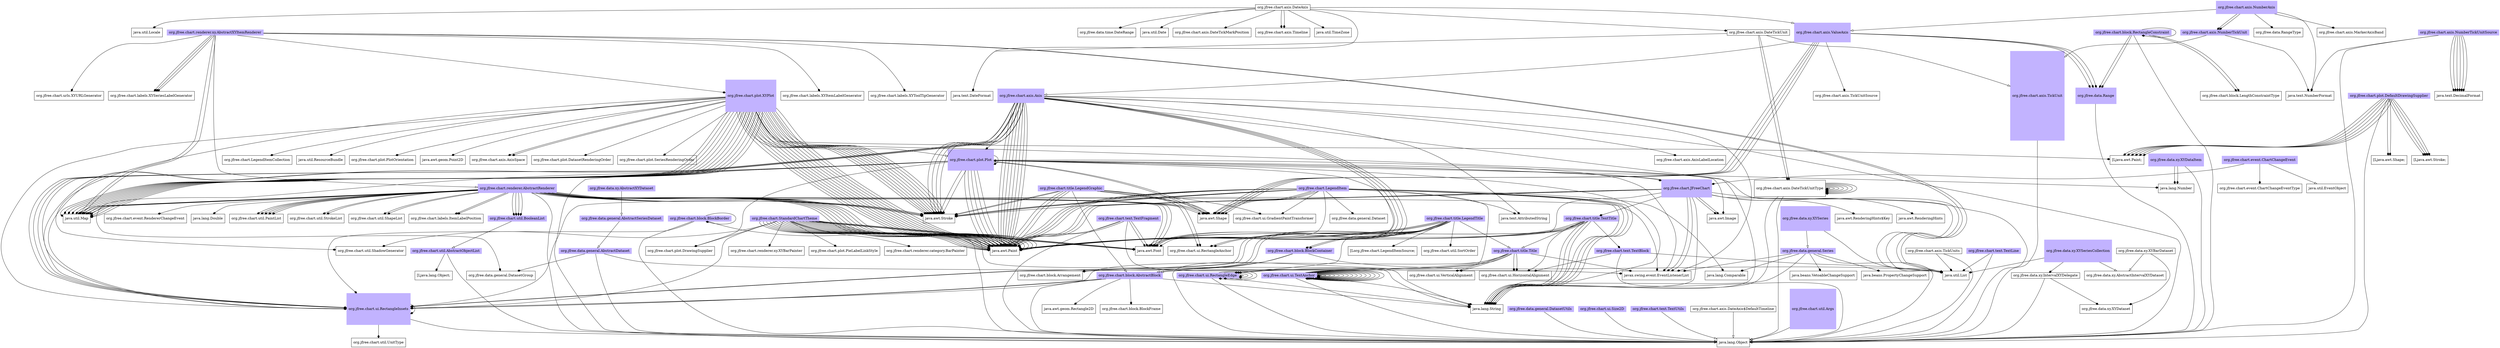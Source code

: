digraph ClassDiagram{
"org.jfree.chart.axis.TickUnit"[shape=box,style=filled,color=".7 .3 1.0",height=5.0]
"org.jfree.chart.util.Args"[shape=box,style=filled,color=".7 .3 1.0",height=2.2552301255230125]
"org.jfree.chart.plot.XYPlot"[shape=box,style=filled,color=".7 .3 1.0",height=1.790794979079498]
"org.jfree.chart.ui.RectangleInsets"[shape=box,style=filled,color=".7 .3 1.0",height=1.7677824267782427]
"org.jfree.data.xy.XYSeries"[shape=box,style=filled,color=".7 .3 1.0",height=1.3723849372384938]
"org.jfree.data.xy.XYSeriesCollection"[shape=box,style=filled,color=".7 .3 1.0",height=1.2531380753138075]
"org.jfree.chart.plot.Plot"[shape=box,style=filled,color=".7 .3 1.0",height=1.1851464435146444]
"org.jfree.chart.axis.ValueAxis"[shape=box,style=filled,color=".7 .3 1.0",height=1.0857740585774058]
"org.jfree.chart.JFreeChart"[shape=box,style=filled,color=".7 .3 1.0",height=1.0010460251046025]
"org.jfree.chart.axis.DateTickUnitType"[shape=box,height=0.9225941422594143]
"org.jfree.data.Range"[shape=box,style=filled,color=".7 .3 1.0",height=0.9037656903765691]
"org.jfree.chart.axis.Axis"[shape=box,style=filled,color=".7 .3 1.0",height=0.7866108786610879]
"org.jfree.chart.axis.NumberAxis"[shape=box,style=filled,color=".7 .3 1.0",height=0.7165271966527197]
"org.jfree.data.xy.XYDataItem"[shape=box,style=filled,color=".7 .3 1.0",height=0.702928870292887]
"org.jfree.chart.renderer.AbstractRenderer"[shape=box,style=filled,color=".7 .3 1.0",height=0.5]
"org.jfree.chart.event.ChartChangeEvent"[shape=box,style=filled,color=".7 .3 1.0",height=0.4456066945606695]
"org.jfree.chart.block.AbstractBlock"[shape=box,style=filled,color=".7 .3 1.0",height=0.38702928870292885]
"org.jfree.data.xy.AbstractXYDataset"[shape=box,style=filled,color=".7 .3 1.0",height=0.3200836820083682]
"org.jfree.data.general.Series"[shape=box,style=filled,color=".7 .3 1.0",height=0.29916317991631797]
"org.jfree.chart.renderer.xy.AbstractXYItemRenderer"[shape=box,style=filled,color=".7 .3 1.0",height=0.28451882845188287]
"org.jfree.data.xy.XYBarDataset"[shape=box,height=0.2604602510460251]
"org.jfree.data.general.DatasetUtils"[shape=box,style=filled,color=".7 .3 1.0",height=0.24372384937238495]
"org.jfree.chart.ui.Size2D"[shape=box,style=filled,color=".7 .3 1.0",height=0.23535564853556484]
"org.jfree.chart.title.Title"[shape=box,style=filled,color=".7 .3 1.0",height=0.19874476987447698]
"org.jfree.data.xy.IntervalXYDelegate"[shape=box,height=0.19456066945606695]
"org.jfree.chart.axis.NumberTickUnitSource"[shape=box,style=filled,color=".7 .3 1.0",height=0.18514644351464435]
"org.jfree.chart.block.BlockBorder"[shape=box,style=filled,color=".7 .3 1.0",height=0.16736401673640167]
"org.jfree.chart.util.AbstractObjectList"[shape=box,style=filled,color=".7 .3 1.0",height=0.1506276150627615]
"org.jfree.chart.text.TextUtils"[shape=box,style=filled,color=".7 .3 1.0",height=0.14330543933054393]
"org.jfree.chart.StandardChartTheme"[shape=box,style=filled,color=".7 .3 1.0",height=0.1412133891213389]
"org.jfree.chart.axis.DateTickUnit"[shape=box,height=0.13807531380753138]
"org.jfree.chart.block.RectangleConstraint"[shape=box,style=filled,color=".7 .3 1.0",height=0.1307531380753138]
"org.jfree.chart.LegendItem"[shape=box,style=filled,color=".7 .3 1.0",height=0.1307531380753138]
"org.jfree.chart.title.LegendTitle"[shape=box,style=filled,color=".7 .3 1.0",height=0.1307531380753138]
"org.jfree.chart.ui.RectangleEdge"[shape=box,style=filled,color=".7 .3 1.0",height=0.1297071129707113]
"org.jfree.chart.axis.TickUnits"[shape=box,height=0.12866108786610878]
"org.jfree.chart.ui.TextAnchor"[shape=box,style=filled,color=".7 .3 1.0",height=0.09414225941422594]
"org.jfree.chart.block.BlockContainer"[shape=box,style=filled,color=".7 .3 1.0",height=0.09414225941422594]
"org.jfree.chart.title.LegendGraphic"[shape=box,style=filled,color=".7 .3 1.0",height=0.08577405857740586]
"org.jfree.chart.plot.DefaultDrawingSupplier"[shape=box,style=filled,color=".7 .3 1.0",height=0.08368200836820083]
"org.jfree.chart.util.BooleanList"[shape=box,style=filled,color=".7 .3 1.0",height=0.0794979079497908]
"org.jfree.chart.text.TextBlock"[shape=box,style=filled,color=".7 .3 1.0",height=0.07845188284518828]
"org.jfree.chart.axis.DateAxis"[shape=box,height=0.07740585774058577]
"org.jfree.chart.text.TextFragment"[shape=box,style=filled,color=".7 .3 1.0",height=0.07322175732217573]
"org.jfree.chart.axis.DateAxis$DefaultTimeline"[shape=box,height=0.06380753138075314]
"org.jfree.chart.text.TextLine"[shape=box,style=filled,color=".7 .3 1.0",height=0.06276150627615062]
"org.jfree.data.general.AbstractSeriesDataset"[shape=box,style=filled,color=".7 .3 1.0",height=0.060669456066945605]
"org.jfree.chart.title.TextTitle"[shape=box,style=filled,color=".7 .3 1.0",height=0.05230125523012552]
"org.jfree.data.general.AbstractDataset"[shape=box,style=filled,color=".7 .3 1.0",height=0.0502092050209205]
"org.jfree.chart.axis.NumberTickUnit"[shape=box,style=filled,color=".7 .3 1.0",height=0.04707112970711297]
"org.jfree.chart.renderer.xy.AbstractXYItemRenderer"[shape=box]
"org.jfree.chart.renderer.AbstractRenderer"[shape=box]
"org.jfree.chart.renderer.xy.AbstractXYItemRenderer"->"org.jfree.chart.renderer.AbstractRenderer"[arrowhead="onormal"]
"org.jfree.chart.axis.TickUnit"[shape=box]
"java.lang.Object"[shape=box]
"org.jfree.chart.axis.TickUnit"->"java.lang.Object"[arrowhead="onormal"]
"org.jfree.chart.renderer.AbstractRenderer"[shape=box]
"java.lang.Object"[shape=box]
"org.jfree.chart.renderer.AbstractRenderer"->"java.lang.Object"[arrowhead="onormal"]
"org.jfree.chart.axis.NumberTickUnitSource"[shape=box]
"java.lang.Object"[shape=box]
"org.jfree.chart.axis.NumberTickUnitSource"->"java.lang.Object"[arrowhead="onormal"]
"org.jfree.chart.block.RectangleConstraint"[shape=box]
"java.lang.Object"[shape=box]
"org.jfree.chart.block.RectangleConstraint"->"java.lang.Object"[arrowhead="onormal"]
"org.jfree.data.general.AbstractDataset"[shape=box]
"java.lang.Object"[shape=box]
"org.jfree.data.general.AbstractDataset"->"java.lang.Object"[arrowhead="onormal"]
"org.jfree.chart.title.LegendGraphic"[shape=box]
"org.jfree.chart.block.AbstractBlock"[shape=box]
"org.jfree.chart.title.LegendGraphic"->"org.jfree.chart.block.AbstractBlock"[arrowhead="onormal"]
"org.jfree.chart.title.Title"[shape=box]
"org.jfree.chart.block.AbstractBlock"[shape=box]
"org.jfree.chart.title.Title"->"org.jfree.chart.block.AbstractBlock"[arrowhead="onormal"]
"org.jfree.chart.text.TextLine"[shape=box]
"java.lang.Object"[shape=box]
"org.jfree.chart.text.TextLine"->"java.lang.Object"[arrowhead="onormal"]
"org.jfree.data.general.AbstractSeriesDataset"[shape=box]
"org.jfree.data.general.AbstractDataset"[shape=box]
"org.jfree.data.general.AbstractSeriesDataset"->"org.jfree.data.general.AbstractDataset"[arrowhead="onormal"]
"org.jfree.chart.axis.DateTickUnit"[shape=box]
"org.jfree.chart.axis.TickUnit"[shape=box]
"org.jfree.chart.axis.DateTickUnit"->"org.jfree.chart.axis.TickUnit"[arrowhead="onormal"]
"org.jfree.chart.text.TextFragment"[shape=box]
"java.lang.Object"[shape=box]
"org.jfree.chart.text.TextFragment"->"java.lang.Object"[arrowhead="onormal"]
"org.jfree.data.xy.XYDataItem"[shape=box]
"java.lang.Object"[shape=box]
"org.jfree.data.xy.XYDataItem"->"java.lang.Object"[arrowhead="onormal"]
"org.jfree.chart.ui.RectangleEdge"[shape=box]
"java.lang.Object"[shape=box]
"org.jfree.chart.ui.RectangleEdge"->"java.lang.Object"[arrowhead="onormal"]
"org.jfree.chart.block.AbstractBlock"[shape=box]
"java.lang.Object"[shape=box]
"org.jfree.chart.block.AbstractBlock"->"java.lang.Object"[arrowhead="onormal"]
"org.jfree.chart.plot.XYPlot"[shape=box]
"org.jfree.chart.plot.Plot"[shape=box]
"org.jfree.chart.plot.XYPlot"->"org.jfree.chart.plot.Plot"[arrowhead="onormal"]
"org.jfree.chart.axis.DateAxis$DefaultTimeline"[shape=box]
"java.lang.Object"[shape=box]
"org.jfree.chart.axis.DateAxis$DefaultTimeline"->"java.lang.Object"[arrowhead="onormal"]
"org.jfree.data.xy.AbstractXYDataset"[shape=box]
"org.jfree.data.general.AbstractSeriesDataset"[shape=box]
"org.jfree.data.xy.AbstractXYDataset"->"org.jfree.data.general.AbstractSeriesDataset"[arrowhead="onormal"]
"org.jfree.data.general.DatasetUtils"[shape=box]
"java.lang.Object"[shape=box]
"org.jfree.data.general.DatasetUtils"->"java.lang.Object"[arrowhead="onormal"]
"org.jfree.chart.axis.DateAxis"[shape=box]
"org.jfree.chart.axis.ValueAxis"[shape=box]
"org.jfree.chart.axis.DateAxis"->"org.jfree.chart.axis.ValueAxis"[arrowhead="onormal"]
"org.jfree.chart.StandardChartTheme"[shape=box]
"java.lang.Object"[shape=box]
"org.jfree.chart.StandardChartTheme"->"java.lang.Object"[arrowhead="onormal"]
"org.jfree.chart.plot.Plot"[shape=box]
"java.lang.Object"[shape=box]
"org.jfree.chart.plot.Plot"->"java.lang.Object"[arrowhead="onormal"]
"org.jfree.chart.text.TextUtils"[shape=box]
"java.lang.Object"[shape=box]
"org.jfree.chart.text.TextUtils"->"java.lang.Object"[arrowhead="onormal"]
"org.jfree.chart.axis.DateTickUnitType"[shape=box]
"java.lang.Object"[shape=box]
"org.jfree.chart.axis.DateTickUnitType"->"java.lang.Object"[arrowhead="onormal"]
"org.jfree.chart.axis.TickUnits"[shape=box]
"java.lang.Object"[shape=box]
"org.jfree.chart.axis.TickUnits"->"java.lang.Object"[arrowhead="onormal"]
"org.jfree.chart.LegendItem"[shape=box]
"java.lang.Object"[shape=box]
"org.jfree.chart.LegendItem"->"java.lang.Object"[arrowhead="onormal"]
"org.jfree.chart.ui.TextAnchor"[shape=box]
"java.lang.Object"[shape=box]
"org.jfree.chart.ui.TextAnchor"->"java.lang.Object"[arrowhead="onormal"]
"org.jfree.chart.axis.NumberAxis"[shape=box]
"org.jfree.chart.axis.ValueAxis"[shape=box]
"org.jfree.chart.axis.NumberAxis"->"org.jfree.chart.axis.ValueAxis"[arrowhead="onormal"]
"org.jfree.data.xy.XYBarDataset"[shape=box]
"org.jfree.data.xy.AbstractIntervalXYDataset"[shape=box]
"org.jfree.data.xy.XYBarDataset"->"org.jfree.data.xy.AbstractIntervalXYDataset"[arrowhead="onormal"]
"org.jfree.chart.text.TextBlock"[shape=box]
"java.lang.Object"[shape=box]
"org.jfree.chart.text.TextBlock"->"java.lang.Object"[arrowhead="onormal"]
"org.jfree.chart.axis.Axis"[shape=box]
"java.lang.Object"[shape=box]
"org.jfree.chart.axis.Axis"->"java.lang.Object"[arrowhead="onormal"]
"org.jfree.data.general.Series"[shape=box]
"java.lang.Object"[shape=box]
"org.jfree.data.general.Series"->"java.lang.Object"[arrowhead="onormal"]
"org.jfree.chart.block.BlockContainer"[shape=box]
"org.jfree.chart.block.AbstractBlock"[shape=box]
"org.jfree.chart.block.BlockContainer"->"org.jfree.chart.block.AbstractBlock"[arrowhead="onormal"]
"org.jfree.chart.axis.NumberTickUnit"[shape=box]
"org.jfree.chart.axis.TickUnit"[shape=box]
"org.jfree.chart.axis.NumberTickUnit"->"org.jfree.chart.axis.TickUnit"[arrowhead="onormal"]
"org.jfree.chart.JFreeChart"[shape=box]
"java.lang.Object"[shape=box]
"org.jfree.chart.JFreeChart"->"java.lang.Object"[arrowhead="onormal"]
"org.jfree.data.xy.XYSeriesCollection"[shape=box]
"org.jfree.data.xy.AbstractIntervalXYDataset"[shape=box]
"org.jfree.data.xy.XYSeriesCollection"->"org.jfree.data.xy.AbstractIntervalXYDataset"[arrowhead="onormal"]
"org.jfree.chart.block.BlockBorder"[shape=box]
"java.lang.Object"[shape=box]
"org.jfree.chart.block.BlockBorder"->"java.lang.Object"[arrowhead="onormal"]
"org.jfree.chart.title.TextTitle"[shape=box]
"org.jfree.chart.title.Title"[shape=box]
"org.jfree.chart.title.TextTitle"->"org.jfree.chart.title.Title"[arrowhead="onormal"]
"org.jfree.chart.title.LegendTitle"[shape=box]
"org.jfree.chart.title.Title"[shape=box]
"org.jfree.chart.title.LegendTitle"->"org.jfree.chart.title.Title"[arrowhead="onormal"]
"org.jfree.chart.ui.Size2D"[shape=box]
"java.lang.Object"[shape=box]
"org.jfree.chart.ui.Size2D"->"java.lang.Object"[arrowhead="onormal"]
"org.jfree.chart.util.BooleanList"[shape=box]
"org.jfree.chart.util.AbstractObjectList"[shape=box]
"org.jfree.chart.util.BooleanList"->"org.jfree.chart.util.AbstractObjectList"[arrowhead="onormal"]
"org.jfree.chart.util.AbstractObjectList"[shape=box]
"java.lang.Object"[shape=box]
"org.jfree.chart.util.AbstractObjectList"->"java.lang.Object"[arrowhead="onormal"]
"org.jfree.chart.util.Args"[shape=box]
"java.lang.Object"[shape=box]
"org.jfree.chart.util.Args"->"java.lang.Object"[arrowhead="onormal"]
"org.jfree.chart.axis.ValueAxis"[shape=box]
"org.jfree.chart.axis.Axis"[shape=box]
"org.jfree.chart.axis.ValueAxis"->"org.jfree.chart.axis.Axis"[arrowhead="onormal"]
"org.jfree.data.xy.IntervalXYDelegate"[shape=box]
"java.lang.Object"[shape=box]
"org.jfree.data.xy.IntervalXYDelegate"->"java.lang.Object"[arrowhead="onormal"]
"org.jfree.chart.event.ChartChangeEvent"[shape=box]
"java.util.EventObject"[shape=box]
"org.jfree.chart.event.ChartChangeEvent"->"java.util.EventObject"[arrowhead="onormal"]
"org.jfree.chart.plot.DefaultDrawingSupplier"[shape=box]
"java.lang.Object"[shape=box]
"org.jfree.chart.plot.DefaultDrawingSupplier"->"java.lang.Object"[arrowhead="onormal"]
"org.jfree.chart.ui.RectangleInsets"[shape=box]
"java.lang.Object"[shape=box]
"org.jfree.chart.ui.RectangleInsets"->"java.lang.Object"[arrowhead="onormal"]
"org.jfree.data.Range"[shape=box]
"java.lang.Object"[shape=box]
"org.jfree.data.Range"->"java.lang.Object"[arrowhead="onormal"]
"org.jfree.data.xy.XYSeries"[shape=box]
"org.jfree.data.general.Series"[shape=box]
"org.jfree.data.xy.XYSeries"->"org.jfree.data.general.Series"[arrowhead="onormal"]
"java.awt.Font"[shape=box]"java.awt.Paint"[shape=box]"org.jfree.chart.ui.RectangleInsets"[shape=box]"java.awt.Paint"[shape=box]"java.awt.Stroke"[shape=box]"java.awt.Font"[shape=box]"java.awt.Paint"[shape=box]"org.jfree.chart.ui.RectangleInsets"[shape=box]"java.awt.Stroke"[shape=box]"java.awt.Paint"[shape=box]"java.lang.String"[shape=box]"java.text.AttributedString"[shape=box]"java.awt.Font"[shape=box]"java.awt.Paint"[shape=box]"org.jfree.chart.ui.RectangleInsets"[shape=box]"org.jfree.chart.axis.AxisLabelLocation"[shape=box]"java.awt.Stroke"[shape=box]"java.awt.Paint"[shape=box]"java.awt.Font"[shape=box]"java.awt.Paint"[shape=box]"org.jfree.chart.ui.RectangleInsets"[shape=box]"java.awt.Stroke"[shape=box]"java.awt.Paint"[shape=box]"org.jfree.chart.plot.Plot"[shape=box]"javax.swing.event.EventListenerList"[shape=box]"org.jfree.data.time.DateRange"[shape=box]"java.util.Date"[shape=box]"org.jfree.chart.axis.DateTickUnit"[shape=box]"java.text.DateFormat"[shape=box]"org.jfree.chart.axis.DateTickMarkPosition"[shape=box]"org.jfree.chart.axis.Timeline"[shape=box]"java.util.TimeZone"[shape=box]"java.util.Locale"[shape=box]"org.jfree.chart.axis.Timeline"[shape=box]"org.jfree.chart.axis.DateTickUnitType"[shape=box]"org.jfree.chart.axis.DateTickUnitType"[shape=box]"java.text.DateFormat"[shape=box]"org.jfree.chart.axis.DateTickUnitType"[shape=box]"org.jfree.chart.axis.DateTickUnitType"[shape=box]"org.jfree.chart.axis.DateTickUnitType"[shape=box]"org.jfree.chart.axis.DateTickUnitType"[shape=box]"org.jfree.chart.axis.DateTickUnitType"[shape=box]"org.jfree.chart.axis.DateTickUnitType"[shape=box]"org.jfree.chart.axis.DateTickUnitType"[shape=box]"java.lang.String"[shape=box]"org.jfree.chart.axis.NumberTickUnit"[shape=box]"org.jfree.data.RangeType"[shape=box]"org.jfree.chart.axis.NumberTickUnit"[shape=box]"java.text.NumberFormat"[shape=box]"org.jfree.chart.axis.MarkerAxisBand"[shape=box]"java.text.NumberFormat"[shape=box]"java.text.NumberFormat"[shape=box]"java.text.DecimalFormat"[shape=box]"java.text.DecimalFormat"[shape=box]"java.text.DecimalFormat"[shape=box]"java.text.DecimalFormat"[shape=box]"java.text.DecimalFormat"[shape=box]"java.text.DecimalFormat"[shape=box]"java.util.List"[shape=box]"org.jfree.data.Range"[shape=box]"java.awt.Shape"[shape=box]"java.awt.Shape"[shape=box]"java.awt.Shape"[shape=box]"java.awt.Shape"[shape=box]"org.jfree.data.Range"[shape=box]"org.jfree.data.Range"[shape=box]"org.jfree.chart.axis.TickUnitSource"[shape=box]"java.lang.String"[shape=box]"org.jfree.chart.ui.RectangleInsets"[shape=box]"org.jfree.chart.block.BlockFrame"[shape=box]"org.jfree.chart.ui.RectangleInsets"[shape=box]"java.awt.geom.Rectangle2D"[shape=box]"org.jfree.chart.block.BlockBorder"[shape=box]"org.jfree.chart.ui.RectangleInsets"[shape=box]"java.awt.Paint"[shape=box]"java.util.List"[shape=box]"org.jfree.chart.block.Arrangement"[shape=box]"org.jfree.chart.block.RectangleConstraint"[shape=box]"org.jfree.data.Range"[shape=box]"org.jfree.chart.block.LengthConstraintType"[shape=box]"org.jfree.data.Range"[shape=box]"org.jfree.chart.block.LengthConstraintType"[shape=box]"org.jfree.chart.event.ChartChangeEventType"[shape=box]"org.jfree.chart.JFreeChart"[shape=box]"java.awt.Font"[shape=box]"java.awt.Paint"[shape=box]"java.awt.Image"[shape=box]"java.awt.RenderingHints$Key"[shape=box]"java.awt.RenderingHints"[shape=box]"java.lang.String"[shape=box]"java.awt.Stroke"[shape=box]"java.awt.Paint"[shape=box]"org.jfree.chart.ui.RectangleInsets"[shape=box]"org.jfree.chart.title.TextTitle"[shape=box]"java.util.List"[shape=box]"org.jfree.chart.plot.Plot"[shape=box]"java.awt.Paint"[shape=box]"java.awt.Image"[shape=box]"javax.swing.event.EventListenerList"[shape=box]"javax.swing.event.EventListenerList"[shape=box]"org.jfree.data.general.Dataset"[shape=box]"java.lang.Comparable"[shape=box]"java.lang.String"[shape=box]"java.awt.Font"[shape=box]"java.awt.Paint"[shape=box]"java.text.AttributedString"[shape=box]"java.lang.String"[shape=box]"java.lang.String"[shape=box]"java.lang.String"[shape=box]"java.awt.Shape"[shape=box]"java.awt.Paint"[shape=box]"org.jfree.chart.ui.GradientPaintTransformer"[shape=box]"java.awt.Paint"[shape=box]"java.awt.Stroke"[shape=box]"java.awt.Shape"[shape=box]"java.awt.Stroke"[shape=box]"java.awt.Paint"[shape=box]"java.awt.Shape"[shape=box]"java.awt.Stroke"[shape=box]"[Ljava.awt.Paint;"[shape=box]"[Ljava.awt.Paint;"[shape=box]"[Ljava.awt.Paint;"[shape=box]"[Ljava.awt.Stroke;"[shape=box]"[Ljava.awt.Stroke;"[shape=box]"[Ljava.awt.Shape;"[shape=box]"[Ljava.awt.Paint;"[shape=box]"[Ljava.awt.Paint;"[shape=box]"[Ljava.awt.Paint;"[shape=box]"[Ljava.awt.Stroke;"[shape=box]"[Ljava.awt.Stroke;"[shape=box]"[Ljava.awt.Shape;"[shape=box]"java.lang.Number"[shape=box]"org.jfree.chart.ui.RectangleInsets"[shape=box]"java.awt.Stroke"[shape=box]"java.awt.Paint"[shape=box]"java.awt.Paint"[shape=box]"java.awt.Shape"[shape=box]"java.awt.Shape"[shape=box]"org.jfree.chart.JFreeChart"[shape=box]"org.jfree.chart.plot.Plot"[shape=box]"org.jfree.data.general.DatasetGroup"[shape=box]"java.lang.String"[shape=box]"java.awt.Font"[shape=box]"java.awt.Paint"[shape=box]"org.jfree.chart.ui.RectangleInsets"[shape=box]"java.awt.Stroke"[shape=box]"java.awt.Paint"[shape=box]"java.awt.Paint"[shape=box]"java.awt.Image"[shape=box]"org.jfree.chart.plot.DrawingSupplier"[shape=box]"javax.swing.event.EventListenerList"[shape=box]"java.awt.Stroke"[shape=box]"java.awt.Paint"[shape=box]"java.awt.Stroke"[shape=box]"java.awt.Paint"[shape=box]"java.util.ResourceBundle"[shape=box]"org.jfree.chart.plot.PlotOrientation"[shape=box]"org.jfree.chart.ui.RectangleInsets"[shape=box]"java.util.Map"[shape=box]"java.util.Map"[shape=box]"java.util.Map"[shape=box]"java.util.Map"[shape=box]"java.util.Map"[shape=box]"java.util.Map"[shape=box]"java.util.Map"[shape=box]"java.util.Map"[shape=box]"java.awt.geom.Point2D"[shape=box]"[Ljava.awt.Paint;"[shape=box]"java.awt.Stroke"[shape=box]"java.awt.Paint"[shape=box]"java.awt.Stroke"[shape=box]"java.awt.Paint"[shape=box]"java.awt.Stroke"[shape=box]"java.awt.Paint"[shape=box]"java.awt.Stroke"[shape=box]"java.awt.Paint"[shape=box]"java.awt.Stroke"[shape=box]"java.awt.Paint"[shape=box]"java.awt.Stroke"[shape=box]"java.awt.Paint"[shape=box]"java.awt.Stroke"[shape=box]"java.awt.Paint"[shape=box]"java.awt.Stroke"[shape=box]"java.awt.Paint"[shape=box]"java.util.Map"[shape=box]"java.util.Map"[shape=box]"java.util.Map"[shape=box]"java.util.Map"[shape=box]"java.util.List"[shape=box]"java.awt.Paint"[shape=box]"java.awt.Paint"[shape=box]"org.jfree.chart.axis.AxisSpace"[shape=box]"org.jfree.chart.axis.AxisSpace"[shape=box]"org.jfree.chart.plot.DatasetRenderingOrder"[shape=box]"org.jfree.chart.plot.SeriesRenderingOrder"[shape=box]"org.jfree.chart.LegendItemCollection"[shape=box]"org.jfree.chart.util.ShadowGenerator"[shape=box]"java.lang.Double"[shape=box]"java.awt.Paint"[shape=box]"java.awt.Paint"[shape=box]"java.awt.Stroke"[shape=box]"java.awt.Stroke"[shape=box]"java.awt.Shape"[shape=box]"java.awt.Font"[shape=box]"java.awt.Paint"[shape=box]"org.jfree.chart.util.BooleanList"[shape=box]"org.jfree.chart.util.BooleanList"[shape=box]"org.jfree.chart.util.PaintList"[shape=box]"java.awt.Paint"[shape=box]"org.jfree.chart.util.PaintList"[shape=box]"java.awt.Paint"[shape=box]"org.jfree.chart.util.PaintList"[shape=box]"java.awt.Paint"[shape=box]"org.jfree.chart.util.StrokeList"[shape=box]"java.awt.Stroke"[shape=box]"org.jfree.chart.util.StrokeList"[shape=box]"java.awt.Stroke"[shape=box]"org.jfree.chart.util.ShapeList"[shape=box]"java.awt.Shape"[shape=box]"org.jfree.chart.util.BooleanList"[shape=box]"java.util.Map"[shape=box]"java.awt.Font"[shape=box]"org.jfree.chart.util.PaintList"[shape=box]"java.awt.Paint"[shape=box]"java.util.Map"[shape=box]"org.jfree.chart.labels.ItemLabelPosition"[shape=box]"java.util.Map"[shape=box]"org.jfree.chart.labels.ItemLabelPosition"[shape=box]"org.jfree.chart.util.BooleanList"[shape=box]"org.jfree.chart.util.ShapeList"[shape=box]"java.awt.Shape"[shape=box]"java.util.Map"[shape=box]"java.awt.Font"[shape=box]"org.jfree.chart.util.PaintList"[shape=box]"java.awt.Paint"[shape=box]"javax.swing.event.EventListenerList"[shape=box]"org.jfree.chart.event.RendererChangeEvent"[shape=box]"org.jfree.chart.plot.XYPlot"[shape=box]"java.util.Map"[shape=box]"org.jfree.chart.labels.XYItemLabelGenerator"[shape=box]"java.util.Map"[shape=box]"org.jfree.chart.labels.XYToolTipGenerator"[shape=box]"org.jfree.chart.urls.XYURLGenerator"[shape=box]"java.util.List"[shape=box]"java.util.List"[shape=box]"org.jfree.chart.labels.XYSeriesLabelGenerator"[shape=box]"org.jfree.chart.labels.XYSeriesLabelGenerator"[shape=box]"org.jfree.chart.labels.XYSeriesLabelGenerator"[shape=box]"java.lang.String"[shape=box]"java.awt.Font"[shape=box]"java.awt.Font"[shape=box]"java.awt.Font"[shape=box]"java.awt.Font"[shape=box]"java.awt.Paint"[shape=box]"java.awt.Paint"[shape=box]"java.awt.Paint"[shape=box]"java.awt.Paint"[shape=box]"java.awt.Paint"[shape=box]"org.jfree.chart.plot.DrawingSupplier"[shape=box]"java.awt.Paint"[shape=box]"java.awt.Paint"[shape=box]"org.jfree.chart.plot.PieLabelLinkStyle"[shape=box]"java.awt.Paint"[shape=box]"java.awt.Paint"[shape=box]"java.awt.Paint"[shape=box]"java.awt.Paint"[shape=box]"java.awt.Paint"[shape=box]"org.jfree.chart.ui.RectangleInsets"[shape=box]"java.awt.Paint"[shape=box]"java.awt.Paint"[shape=box]"java.awt.Paint"[shape=box]"java.awt.Paint"[shape=box]"org.jfree.chart.renderer.category.BarPainter"[shape=box]"org.jfree.chart.renderer.xy.XYBarPainter"[shape=box]"java.awt.Paint"[shape=box]"java.awt.Paint"[shape=box]"java.awt.Paint"[shape=box]"java.awt.Paint"[shape=box]"org.jfree.chart.util.ShadowGenerator"[shape=box]"java.util.List"[shape=box]"org.jfree.chart.ui.HorizontalAlignment"[shape=box]"java.awt.Font"[shape=box]"java.awt.Paint"[shape=box]"java.lang.String"[shape=box]"java.awt.Font"[shape=box]"java.awt.Paint"[shape=box]"java.util.List"[shape=box]"java.awt.Shape"[shape=box]"org.jfree.chart.ui.RectangleAnchor"[shape=box]"org.jfree.chart.ui.RectangleAnchor"[shape=box]"java.awt.Paint"[shape=box]"org.jfree.chart.ui.GradientPaintTransformer"[shape=box]"java.awt.Paint"[shape=box]"java.awt.Stroke"[shape=box]"java.awt.Shape"[shape=box]"java.awt.Stroke"[shape=box]"java.awt.Paint"[shape=box]"java.awt.Font"[shape=box]"java.awt.Paint"[shape=box]"[Lorg.jfree.chart.LegendItemSource;"[shape=box]"java.awt.Paint"[shape=box]"org.jfree.chart.ui.RectangleEdge"[shape=box]"org.jfree.chart.ui.RectangleAnchor"[shape=box]"org.jfree.chart.ui.RectangleAnchor"[shape=box]"org.jfree.chart.ui.RectangleInsets"[shape=box]"java.awt.Font"[shape=box]"java.awt.Paint"[shape=box]"org.jfree.chart.ui.RectangleInsets"[shape=box]"org.jfree.chart.block.BlockContainer"[shape=box]"org.jfree.chart.block.Arrangement"[shape=box]"org.jfree.chart.block.Arrangement"[shape=box]"org.jfree.chart.block.BlockContainer"[shape=box]"org.jfree.chart.util.SortOrder"[shape=box]"java.awt.Font"[shape=box]"java.awt.Paint"[shape=box]"java.lang.String"[shape=box]"java.awt.Font"[shape=box]"org.jfree.chart.ui.HorizontalAlignment"[shape=box]"java.awt.Paint"[shape=box]"java.awt.Paint"[shape=box]"java.lang.String"[shape=box]"java.lang.String"[shape=box]"org.jfree.chart.text.TextBlock"[shape=box]"org.jfree.chart.ui.RectangleEdge"[shape=box]"org.jfree.chart.ui.HorizontalAlignment"[shape=box]"org.jfree.chart.ui.VerticalAlignment"[shape=box]"org.jfree.chart.ui.RectangleInsets"[shape=box]"org.jfree.chart.ui.RectangleEdge"[shape=box]"org.jfree.chart.ui.HorizontalAlignment"[shape=box]"org.jfree.chart.ui.VerticalAlignment"[shape=box]"javax.swing.event.EventListenerList"[shape=box]"org.jfree.chart.ui.RectangleEdge"[shape=box]"org.jfree.chart.ui.RectangleEdge"[shape=box]"org.jfree.chart.ui.RectangleEdge"[shape=box]"org.jfree.chart.ui.RectangleEdge"[shape=box]"java.lang.String"[shape=box]"org.jfree.chart.ui.RectangleInsets"[shape=box]"org.jfree.chart.util.UnitType"[shape=box]"org.jfree.chart.ui.TextAnchor"[shape=box]"org.jfree.chart.ui.TextAnchor"[shape=box]"org.jfree.chart.ui.TextAnchor"[shape=box]"org.jfree.chart.ui.TextAnchor"[shape=box]"org.jfree.chart.ui.TextAnchor"[shape=box]"org.jfree.chart.ui.TextAnchor"[shape=box]"org.jfree.chart.ui.TextAnchor"[shape=box]"org.jfree.chart.ui.TextAnchor"[shape=box]"org.jfree.chart.ui.TextAnchor"[shape=box]"org.jfree.chart.ui.TextAnchor"[shape=box]"org.jfree.chart.ui.TextAnchor"[shape=box]"org.jfree.chart.ui.TextAnchor"[shape=box]"org.jfree.chart.ui.TextAnchor"[shape=box]"org.jfree.chart.ui.TextAnchor"[shape=box]"org.jfree.chart.ui.TextAnchor"[shape=box]"java.lang.String"[shape=box]"[Ljava.lang.Object;"[shape=box]"org.jfree.data.general.DatasetGroup"[shape=box]"javax.swing.event.EventListenerList"[shape=box]"java.lang.Comparable"[shape=box]"java.lang.String"[shape=box]"javax.swing.event.EventListenerList"[shape=box]"java.beans.PropertyChangeSupport"[shape=box]"java.beans.VetoableChangeSupport"[shape=box]"org.jfree.data.xy.XYDataset"[shape=box]"org.jfree.data.xy.XYDataset"[shape=box]"java.lang.Number"[shape=box]"java.lang.Number"[shape=box]"java.util.List"[shape=box]"java.util.List"[shape=box]"org.jfree.data.xy.IntervalXYDelegate"[shape=box]"org.jfree.chart.axis.Axis"->"java.awt.Font"[arrowhead="diamond"]
"org.jfree.chart.axis.Axis"->"java.awt.Paint"[arrowhead="diamond"]
"org.jfree.chart.axis.Axis"->"org.jfree.chart.ui.RectangleInsets"[arrowhead="diamond"]
"org.jfree.chart.axis.Axis"->"java.awt.Paint"[arrowhead="diamond"]
"org.jfree.chart.axis.Axis"->"java.awt.Stroke"[arrowhead="diamond"]
"org.jfree.chart.axis.Axis"->"java.awt.Font"[arrowhead="diamond"]
"org.jfree.chart.axis.Axis"->"java.awt.Paint"[arrowhead="diamond"]
"org.jfree.chart.axis.Axis"->"org.jfree.chart.ui.RectangleInsets"[arrowhead="diamond"]
"org.jfree.chart.axis.Axis"->"java.awt.Stroke"[arrowhead="diamond"]
"org.jfree.chart.axis.Axis"->"java.awt.Paint"[arrowhead="diamond"]
"org.jfree.chart.axis.Axis"->"java.lang.String"[arrowhead="diamond"]
"org.jfree.chart.axis.Axis"->"java.text.AttributedString"[arrowhead="diamond"]
"org.jfree.chart.axis.Axis"->"java.awt.Font"[arrowhead="diamond"]
"org.jfree.chart.axis.Axis"->"java.awt.Paint"[arrowhead="diamond"]
"org.jfree.chart.axis.Axis"->"org.jfree.chart.ui.RectangleInsets"[arrowhead="diamond"]
"org.jfree.chart.axis.Axis"->"org.jfree.chart.axis.AxisLabelLocation"[arrowhead="diamond"]
"org.jfree.chart.axis.Axis"->"java.awt.Stroke"[arrowhead="diamond"]
"org.jfree.chart.axis.Axis"->"java.awt.Paint"[arrowhead="diamond"]
"org.jfree.chart.axis.Axis"->"java.awt.Font"[arrowhead="diamond"]
"org.jfree.chart.axis.Axis"->"java.awt.Paint"[arrowhead="diamond"]
"org.jfree.chart.axis.Axis"->"org.jfree.chart.ui.RectangleInsets"[arrowhead="diamond"]
"org.jfree.chart.axis.Axis"->"java.awt.Stroke"[arrowhead="diamond"]
"org.jfree.chart.axis.Axis"->"java.awt.Paint"[arrowhead="diamond"]
"org.jfree.chart.axis.Axis"->"org.jfree.chart.plot.Plot"[arrowhead="diamond"]
"org.jfree.chart.axis.Axis"->"javax.swing.event.EventListenerList"[arrowhead="diamond"]
"org.jfree.chart.axis.DateAxis"->"org.jfree.data.time.DateRange"[arrowhead="diamond"]
"org.jfree.chart.axis.DateAxis"->"java.util.Date"[arrowhead="diamond"]
"org.jfree.chart.axis.DateAxis"->"org.jfree.chart.axis.DateTickUnit"[arrowhead="diamond"]
"org.jfree.chart.axis.DateAxis"->"java.text.DateFormat"[arrowhead="diamond"]
"org.jfree.chart.axis.DateAxis"->"org.jfree.chart.axis.DateTickMarkPosition"[arrowhead="diamond"]
"org.jfree.chart.axis.DateAxis"->"org.jfree.chart.axis.Timeline"[arrowhead="diamond"]
"org.jfree.chart.axis.DateAxis"->"java.util.TimeZone"[arrowhead="diamond"]
"org.jfree.chart.axis.DateAxis"->"java.util.Locale"[arrowhead="diamond"]
"org.jfree.chart.axis.DateAxis"->"org.jfree.chart.axis.Timeline"[arrowhead="diamond"]
"org.jfree.chart.axis.DateTickUnit"->"org.jfree.chart.axis.DateTickUnitType"[arrowhead="diamond"]
"org.jfree.chart.axis.DateTickUnit"->"org.jfree.chart.axis.DateTickUnitType"[arrowhead="diamond"]
"org.jfree.chart.axis.DateTickUnit"->"java.text.DateFormat"[arrowhead="diamond"]
"org.jfree.chart.axis.DateTickUnitType"->"org.jfree.chart.axis.DateTickUnitType"[arrowhead="diamond"]
"org.jfree.chart.axis.DateTickUnitType"->"org.jfree.chart.axis.DateTickUnitType"[arrowhead="diamond"]
"org.jfree.chart.axis.DateTickUnitType"->"org.jfree.chart.axis.DateTickUnitType"[arrowhead="diamond"]
"org.jfree.chart.axis.DateTickUnitType"->"org.jfree.chart.axis.DateTickUnitType"[arrowhead="diamond"]
"org.jfree.chart.axis.DateTickUnitType"->"org.jfree.chart.axis.DateTickUnitType"[arrowhead="diamond"]
"org.jfree.chart.axis.DateTickUnitType"->"org.jfree.chart.axis.DateTickUnitType"[arrowhead="diamond"]
"org.jfree.chart.axis.DateTickUnitType"->"org.jfree.chart.axis.DateTickUnitType"[arrowhead="diamond"]
"org.jfree.chart.axis.DateTickUnitType"->"java.lang.String"[arrowhead="diamond"]
"org.jfree.chart.axis.NumberAxis"->"org.jfree.chart.axis.NumberTickUnit"[arrowhead="diamond"]
"org.jfree.chart.axis.NumberAxis"->"org.jfree.data.RangeType"[arrowhead="diamond"]
"org.jfree.chart.axis.NumberAxis"->"org.jfree.chart.axis.NumberTickUnit"[arrowhead="diamond"]
"org.jfree.chart.axis.NumberAxis"->"java.text.NumberFormat"[arrowhead="diamond"]
"org.jfree.chart.axis.NumberAxis"->"org.jfree.chart.axis.MarkerAxisBand"[arrowhead="diamond"]
"org.jfree.chart.axis.NumberTickUnit"->"java.text.NumberFormat"[arrowhead="diamond"]
"org.jfree.chart.axis.NumberTickUnitSource"->"java.text.NumberFormat"[arrowhead="diamond"]
"org.jfree.chart.axis.NumberTickUnitSource"->"java.text.DecimalFormat"[arrowhead="diamond"]
"org.jfree.chart.axis.NumberTickUnitSource"->"java.text.DecimalFormat"[arrowhead="diamond"]
"org.jfree.chart.axis.NumberTickUnitSource"->"java.text.DecimalFormat"[arrowhead="diamond"]
"org.jfree.chart.axis.NumberTickUnitSource"->"java.text.DecimalFormat"[arrowhead="diamond"]
"org.jfree.chart.axis.NumberTickUnitSource"->"java.text.DecimalFormat"[arrowhead="diamond"]
"org.jfree.chart.axis.NumberTickUnitSource"->"java.text.DecimalFormat"[arrowhead="diamond"]
"org.jfree.chart.axis.TickUnits"->"java.util.List"[arrowhead="diamond"]
"org.jfree.chart.axis.ValueAxis"->"org.jfree.data.Range"[arrowhead="diamond"]
"org.jfree.chart.axis.ValueAxis"->"java.awt.Shape"[arrowhead="diamond"]
"org.jfree.chart.axis.ValueAxis"->"java.awt.Shape"[arrowhead="diamond"]
"org.jfree.chart.axis.ValueAxis"->"java.awt.Shape"[arrowhead="diamond"]
"org.jfree.chart.axis.ValueAxis"->"java.awt.Shape"[arrowhead="diamond"]
"org.jfree.chart.axis.ValueAxis"->"org.jfree.data.Range"[arrowhead="diamond"]
"org.jfree.chart.axis.ValueAxis"->"org.jfree.data.Range"[arrowhead="diamond"]
"org.jfree.chart.axis.ValueAxis"->"org.jfree.chart.axis.TickUnitSource"[arrowhead="diamond"]
"org.jfree.chart.block.AbstractBlock"->"java.lang.String"[arrowhead="diamond"]
"org.jfree.chart.block.AbstractBlock"->"org.jfree.chart.ui.RectangleInsets"[arrowhead="diamond"]
"org.jfree.chart.block.AbstractBlock"->"org.jfree.chart.block.BlockFrame"[arrowhead="diamond"]
"org.jfree.chart.block.AbstractBlock"->"org.jfree.chart.ui.RectangleInsets"[arrowhead="diamond"]
"org.jfree.chart.block.AbstractBlock"->"java.awt.geom.Rectangle2D"[arrowhead="diamond"]
"org.jfree.chart.block.BlockBorder"->"org.jfree.chart.block.BlockBorder"[arrowhead="diamond"]
"org.jfree.chart.block.BlockBorder"->"org.jfree.chart.ui.RectangleInsets"[arrowhead="diamond"]
"org.jfree.chart.block.BlockBorder"->"java.awt.Paint"[arrowhead="diamond"]
"org.jfree.chart.block.BlockContainer"->"java.util.List"[arrowhead="diamond"]
"org.jfree.chart.block.BlockContainer"->"org.jfree.chart.block.Arrangement"[arrowhead="diamond"]
"org.jfree.chart.block.RectangleConstraint"->"org.jfree.chart.block.RectangleConstraint"[arrowhead="diamond"]
"org.jfree.chart.block.RectangleConstraint"->"org.jfree.data.Range"[arrowhead="diamond"]
"org.jfree.chart.block.RectangleConstraint"->"org.jfree.chart.block.LengthConstraintType"[arrowhead="diamond"]
"org.jfree.chart.block.RectangleConstraint"->"org.jfree.data.Range"[arrowhead="diamond"]
"org.jfree.chart.block.RectangleConstraint"->"org.jfree.chart.block.LengthConstraintType"[arrowhead="diamond"]
"org.jfree.chart.event.ChartChangeEvent"->"org.jfree.chart.event.ChartChangeEventType"[arrowhead="diamond"]
"org.jfree.chart.event.ChartChangeEvent"->"org.jfree.chart.JFreeChart"[arrowhead="diamond"]
"org.jfree.chart.JFreeChart"->"java.awt.Font"[arrowhead="diamond"]
"org.jfree.chart.JFreeChart"->"java.awt.Paint"[arrowhead="diamond"]
"org.jfree.chart.JFreeChart"->"java.awt.Image"[arrowhead="diamond"]
"org.jfree.chart.JFreeChart"->"java.awt.RenderingHints$Key"[arrowhead="diamond"]
"org.jfree.chart.JFreeChart"->"java.awt.RenderingHints"[arrowhead="diamond"]
"org.jfree.chart.JFreeChart"->"java.lang.String"[arrowhead="diamond"]
"org.jfree.chart.JFreeChart"->"java.awt.Stroke"[arrowhead="diamond"]
"org.jfree.chart.JFreeChart"->"java.awt.Paint"[arrowhead="diamond"]
"org.jfree.chart.JFreeChart"->"org.jfree.chart.ui.RectangleInsets"[arrowhead="diamond"]
"org.jfree.chart.JFreeChart"->"org.jfree.chart.title.TextTitle"[arrowhead="diamond"]
"org.jfree.chart.JFreeChart"->"java.util.List"[arrowhead="diamond"]
"org.jfree.chart.JFreeChart"->"org.jfree.chart.plot.Plot"[arrowhead="diamond"]
"org.jfree.chart.JFreeChart"->"java.awt.Paint"[arrowhead="diamond"]
"org.jfree.chart.JFreeChart"->"java.awt.Image"[arrowhead="diamond"]
"org.jfree.chart.JFreeChart"->"javax.swing.event.EventListenerList"[arrowhead="diamond"]
"org.jfree.chart.JFreeChart"->"javax.swing.event.EventListenerList"[arrowhead="diamond"]
"org.jfree.chart.LegendItem"->"org.jfree.data.general.Dataset"[arrowhead="diamond"]
"org.jfree.chart.LegendItem"->"java.lang.Comparable"[arrowhead="diamond"]
"org.jfree.chart.LegendItem"->"java.lang.String"[arrowhead="diamond"]
"org.jfree.chart.LegendItem"->"java.awt.Font"[arrowhead="diamond"]
"org.jfree.chart.LegendItem"->"java.awt.Paint"[arrowhead="diamond"]
"org.jfree.chart.LegendItem"->"java.text.AttributedString"[arrowhead="diamond"]
"org.jfree.chart.LegendItem"->"java.lang.String"[arrowhead="diamond"]
"org.jfree.chart.LegendItem"->"java.lang.String"[arrowhead="diamond"]
"org.jfree.chart.LegendItem"->"java.lang.String"[arrowhead="diamond"]
"org.jfree.chart.LegendItem"->"java.awt.Shape"[arrowhead="diamond"]
"org.jfree.chart.LegendItem"->"java.awt.Paint"[arrowhead="diamond"]
"org.jfree.chart.LegendItem"->"org.jfree.chart.ui.GradientPaintTransformer"[arrowhead="diamond"]
"org.jfree.chart.LegendItem"->"java.awt.Paint"[arrowhead="diamond"]
"org.jfree.chart.LegendItem"->"java.awt.Stroke"[arrowhead="diamond"]
"org.jfree.chart.LegendItem"->"java.awt.Shape"[arrowhead="diamond"]
"org.jfree.chart.LegendItem"->"java.awt.Stroke"[arrowhead="diamond"]
"org.jfree.chart.LegendItem"->"java.awt.Paint"[arrowhead="diamond"]
"org.jfree.chart.LegendItem"->"java.awt.Shape"[arrowhead="diamond"]
"org.jfree.chart.LegendItem"->"java.awt.Stroke"[arrowhead="diamond"]
"org.jfree.chart.plot.DefaultDrawingSupplier"->"[Ljava.awt.Paint;"[arrowhead="diamond"]
"org.jfree.chart.plot.DefaultDrawingSupplier"->"[Ljava.awt.Paint;"[arrowhead="diamond"]
"org.jfree.chart.plot.DefaultDrawingSupplier"->"[Ljava.awt.Paint;"[arrowhead="diamond"]
"org.jfree.chart.plot.DefaultDrawingSupplier"->"[Ljava.awt.Stroke;"[arrowhead="diamond"]
"org.jfree.chart.plot.DefaultDrawingSupplier"->"[Ljava.awt.Stroke;"[arrowhead="diamond"]
"org.jfree.chart.plot.DefaultDrawingSupplier"->"[Ljava.awt.Shape;"[arrowhead="diamond"]
"org.jfree.chart.plot.DefaultDrawingSupplier"->"[Ljava.awt.Paint;"[arrowhead="diamond"]
"org.jfree.chart.plot.DefaultDrawingSupplier"->"[Ljava.awt.Paint;"[arrowhead="diamond"]
"org.jfree.chart.plot.DefaultDrawingSupplier"->"[Ljava.awt.Paint;"[arrowhead="diamond"]
"org.jfree.chart.plot.DefaultDrawingSupplier"->"[Ljava.awt.Stroke;"[arrowhead="diamond"]
"org.jfree.chart.plot.DefaultDrawingSupplier"->"[Ljava.awt.Stroke;"[arrowhead="diamond"]
"org.jfree.chart.plot.DefaultDrawingSupplier"->"[Ljava.awt.Shape;"[arrowhead="diamond"]
"org.jfree.chart.plot.Plot"->"java.lang.Number"[arrowhead="diamond"]
"org.jfree.chart.plot.Plot"->"org.jfree.chart.ui.RectangleInsets"[arrowhead="diamond"]
"org.jfree.chart.plot.Plot"->"java.awt.Stroke"[arrowhead="diamond"]
"org.jfree.chart.plot.Plot"->"java.awt.Paint"[arrowhead="diamond"]
"org.jfree.chart.plot.Plot"->"java.awt.Paint"[arrowhead="diamond"]
"org.jfree.chart.plot.Plot"->"java.awt.Shape"[arrowhead="diamond"]
"org.jfree.chart.plot.Plot"->"java.awt.Shape"[arrowhead="diamond"]
"org.jfree.chart.plot.Plot"->"org.jfree.chart.JFreeChart"[arrowhead="diamond"]
"org.jfree.chart.plot.Plot"->"org.jfree.chart.plot.Plot"[arrowhead="diamond"]
"org.jfree.chart.plot.Plot"->"org.jfree.data.general.DatasetGroup"[arrowhead="diamond"]
"org.jfree.chart.plot.Plot"->"java.lang.String"[arrowhead="diamond"]
"org.jfree.chart.plot.Plot"->"java.awt.Font"[arrowhead="diamond"]
"org.jfree.chart.plot.Plot"->"java.awt.Paint"[arrowhead="diamond"]
"org.jfree.chart.plot.Plot"->"org.jfree.chart.ui.RectangleInsets"[arrowhead="diamond"]
"org.jfree.chart.plot.Plot"->"java.awt.Stroke"[arrowhead="diamond"]
"org.jfree.chart.plot.Plot"->"java.awt.Paint"[arrowhead="diamond"]
"org.jfree.chart.plot.Plot"->"java.awt.Paint"[arrowhead="diamond"]
"org.jfree.chart.plot.Plot"->"java.awt.Image"[arrowhead="diamond"]
"org.jfree.chart.plot.Plot"->"org.jfree.chart.plot.DrawingSupplier"[arrowhead="diamond"]
"org.jfree.chart.plot.Plot"->"javax.swing.event.EventListenerList"[arrowhead="diamond"]
"org.jfree.chart.plot.XYPlot"->"java.awt.Stroke"[arrowhead="diamond"]
"org.jfree.chart.plot.XYPlot"->"java.awt.Paint"[arrowhead="diamond"]
"org.jfree.chart.plot.XYPlot"->"java.awt.Stroke"[arrowhead="diamond"]
"org.jfree.chart.plot.XYPlot"->"java.awt.Paint"[arrowhead="diamond"]
"org.jfree.chart.plot.XYPlot"->"java.util.ResourceBundle"[arrowhead="diamond"]
"org.jfree.chart.plot.XYPlot"->"org.jfree.chart.plot.PlotOrientation"[arrowhead="diamond"]
"org.jfree.chart.plot.XYPlot"->"org.jfree.chart.ui.RectangleInsets"[arrowhead="diamond"]
"org.jfree.chart.plot.XYPlot"->"java.util.Map"[arrowhead="diamond"]
"org.jfree.chart.plot.XYPlot"->"java.util.Map"[arrowhead="diamond"]
"org.jfree.chart.plot.XYPlot"->"java.util.Map"[arrowhead="diamond"]
"org.jfree.chart.plot.XYPlot"->"java.util.Map"[arrowhead="diamond"]
"org.jfree.chart.plot.XYPlot"->"java.util.Map"[arrowhead="diamond"]
"org.jfree.chart.plot.XYPlot"->"java.util.Map"[arrowhead="diamond"]
"org.jfree.chart.plot.XYPlot"->"java.util.Map"[arrowhead="diamond"]
"org.jfree.chart.plot.XYPlot"->"java.util.Map"[arrowhead="diamond"]
"org.jfree.chart.plot.XYPlot"->"java.awt.geom.Point2D"[arrowhead="diamond"]
"org.jfree.chart.plot.XYPlot"->"[Ljava.awt.Paint;"[arrowhead="diamond"]
"org.jfree.chart.plot.XYPlot"->"java.awt.Stroke"[arrowhead="diamond"]
"org.jfree.chart.plot.XYPlot"->"java.awt.Paint"[arrowhead="diamond"]
"org.jfree.chart.plot.XYPlot"->"java.awt.Stroke"[arrowhead="diamond"]
"org.jfree.chart.plot.XYPlot"->"java.awt.Paint"[arrowhead="diamond"]
"org.jfree.chart.plot.XYPlot"->"java.awt.Stroke"[arrowhead="diamond"]
"org.jfree.chart.plot.XYPlot"->"java.awt.Paint"[arrowhead="diamond"]
"org.jfree.chart.plot.XYPlot"->"java.awt.Stroke"[arrowhead="diamond"]
"org.jfree.chart.plot.XYPlot"->"java.awt.Paint"[arrowhead="diamond"]
"org.jfree.chart.plot.XYPlot"->"java.awt.Stroke"[arrowhead="diamond"]
"org.jfree.chart.plot.XYPlot"->"java.awt.Paint"[arrowhead="diamond"]
"org.jfree.chart.plot.XYPlot"->"java.awt.Stroke"[arrowhead="diamond"]
"org.jfree.chart.plot.XYPlot"->"java.awt.Paint"[arrowhead="diamond"]
"org.jfree.chart.plot.XYPlot"->"java.awt.Stroke"[arrowhead="diamond"]
"org.jfree.chart.plot.XYPlot"->"java.awt.Paint"[arrowhead="diamond"]
"org.jfree.chart.plot.XYPlot"->"java.awt.Stroke"[arrowhead="diamond"]
"org.jfree.chart.plot.XYPlot"->"java.awt.Paint"[arrowhead="diamond"]
"org.jfree.chart.plot.XYPlot"->"java.util.Map"[arrowhead="diamond"]
"org.jfree.chart.plot.XYPlot"->"java.util.Map"[arrowhead="diamond"]
"org.jfree.chart.plot.XYPlot"->"java.util.Map"[arrowhead="diamond"]
"org.jfree.chart.plot.XYPlot"->"java.util.Map"[arrowhead="diamond"]
"org.jfree.chart.plot.XYPlot"->"java.util.List"[arrowhead="diamond"]
"org.jfree.chart.plot.XYPlot"->"java.awt.Paint"[arrowhead="diamond"]
"org.jfree.chart.plot.XYPlot"->"java.awt.Paint"[arrowhead="diamond"]
"org.jfree.chart.plot.XYPlot"->"org.jfree.chart.axis.AxisSpace"[arrowhead="diamond"]
"org.jfree.chart.plot.XYPlot"->"org.jfree.chart.axis.AxisSpace"[arrowhead="diamond"]
"org.jfree.chart.plot.XYPlot"->"org.jfree.chart.plot.DatasetRenderingOrder"[arrowhead="diamond"]
"org.jfree.chart.plot.XYPlot"->"org.jfree.chart.plot.SeriesRenderingOrder"[arrowhead="diamond"]
"org.jfree.chart.plot.XYPlot"->"org.jfree.chart.LegendItemCollection"[arrowhead="diamond"]
"org.jfree.chart.plot.XYPlot"->"org.jfree.chart.util.ShadowGenerator"[arrowhead="diamond"]
"org.jfree.chart.renderer.AbstractRenderer"->"java.lang.Double"[arrowhead="diamond"]
"org.jfree.chart.renderer.AbstractRenderer"->"java.awt.Paint"[arrowhead="diamond"]
"org.jfree.chart.renderer.AbstractRenderer"->"java.awt.Paint"[arrowhead="diamond"]
"org.jfree.chart.renderer.AbstractRenderer"->"java.awt.Stroke"[arrowhead="diamond"]
"org.jfree.chart.renderer.AbstractRenderer"->"java.awt.Stroke"[arrowhead="diamond"]
"org.jfree.chart.renderer.AbstractRenderer"->"java.awt.Shape"[arrowhead="diamond"]
"org.jfree.chart.renderer.AbstractRenderer"->"java.awt.Font"[arrowhead="diamond"]
"org.jfree.chart.renderer.AbstractRenderer"->"java.awt.Paint"[arrowhead="diamond"]
"org.jfree.chart.renderer.AbstractRenderer"->"org.jfree.chart.util.BooleanList"[arrowhead="diamond"]
"org.jfree.chart.renderer.AbstractRenderer"->"org.jfree.chart.util.BooleanList"[arrowhead="diamond"]
"org.jfree.chart.renderer.AbstractRenderer"->"org.jfree.chart.util.PaintList"[arrowhead="diamond"]
"org.jfree.chart.renderer.AbstractRenderer"->"java.awt.Paint"[arrowhead="diamond"]
"org.jfree.chart.renderer.AbstractRenderer"->"org.jfree.chart.util.PaintList"[arrowhead="diamond"]
"org.jfree.chart.renderer.AbstractRenderer"->"java.awt.Paint"[arrowhead="diamond"]
"org.jfree.chart.renderer.AbstractRenderer"->"org.jfree.chart.util.PaintList"[arrowhead="diamond"]
"org.jfree.chart.renderer.AbstractRenderer"->"java.awt.Paint"[arrowhead="diamond"]
"org.jfree.chart.renderer.AbstractRenderer"->"org.jfree.chart.util.StrokeList"[arrowhead="diamond"]
"org.jfree.chart.renderer.AbstractRenderer"->"java.awt.Stroke"[arrowhead="diamond"]
"org.jfree.chart.renderer.AbstractRenderer"->"org.jfree.chart.util.StrokeList"[arrowhead="diamond"]
"org.jfree.chart.renderer.AbstractRenderer"->"java.awt.Stroke"[arrowhead="diamond"]
"org.jfree.chart.renderer.AbstractRenderer"->"org.jfree.chart.util.ShapeList"[arrowhead="diamond"]
"org.jfree.chart.renderer.AbstractRenderer"->"java.awt.Shape"[arrowhead="diamond"]
"org.jfree.chart.renderer.AbstractRenderer"->"org.jfree.chart.util.BooleanList"[arrowhead="diamond"]
"org.jfree.chart.renderer.AbstractRenderer"->"java.util.Map"[arrowhead="diamond"]
"org.jfree.chart.renderer.AbstractRenderer"->"java.awt.Font"[arrowhead="diamond"]
"org.jfree.chart.renderer.AbstractRenderer"->"org.jfree.chart.util.PaintList"[arrowhead="diamond"]
"org.jfree.chart.renderer.AbstractRenderer"->"java.awt.Paint"[arrowhead="diamond"]
"org.jfree.chart.renderer.AbstractRenderer"->"java.util.Map"[arrowhead="diamond"]
"org.jfree.chart.renderer.AbstractRenderer"->"org.jfree.chart.labels.ItemLabelPosition"[arrowhead="diamond"]
"org.jfree.chart.renderer.AbstractRenderer"->"java.util.Map"[arrowhead="diamond"]
"org.jfree.chart.renderer.AbstractRenderer"->"org.jfree.chart.labels.ItemLabelPosition"[arrowhead="diamond"]
"org.jfree.chart.renderer.AbstractRenderer"->"org.jfree.chart.util.BooleanList"[arrowhead="diamond"]
"org.jfree.chart.renderer.AbstractRenderer"->"org.jfree.chart.util.ShapeList"[arrowhead="diamond"]
"org.jfree.chart.renderer.AbstractRenderer"->"java.awt.Shape"[arrowhead="diamond"]
"org.jfree.chart.renderer.AbstractRenderer"->"java.util.Map"[arrowhead="diamond"]
"org.jfree.chart.renderer.AbstractRenderer"->"java.awt.Font"[arrowhead="diamond"]
"org.jfree.chart.renderer.AbstractRenderer"->"org.jfree.chart.util.PaintList"[arrowhead="diamond"]
"org.jfree.chart.renderer.AbstractRenderer"->"java.awt.Paint"[arrowhead="diamond"]
"org.jfree.chart.renderer.AbstractRenderer"->"javax.swing.event.EventListenerList"[arrowhead="diamond"]
"org.jfree.chart.renderer.AbstractRenderer"->"org.jfree.chart.event.RendererChangeEvent"[arrowhead="diamond"]
"org.jfree.chart.renderer.xy.AbstractXYItemRenderer"->"org.jfree.chart.plot.XYPlot"[arrowhead="diamond"]
"org.jfree.chart.renderer.xy.AbstractXYItemRenderer"->"java.util.Map"[arrowhead="diamond"]
"org.jfree.chart.renderer.xy.AbstractXYItemRenderer"->"org.jfree.chart.labels.XYItemLabelGenerator"[arrowhead="diamond"]
"org.jfree.chart.renderer.xy.AbstractXYItemRenderer"->"java.util.Map"[arrowhead="diamond"]
"org.jfree.chart.renderer.xy.AbstractXYItemRenderer"->"org.jfree.chart.labels.XYToolTipGenerator"[arrowhead="diamond"]
"org.jfree.chart.renderer.xy.AbstractXYItemRenderer"->"org.jfree.chart.urls.XYURLGenerator"[arrowhead="diamond"]
"org.jfree.chart.renderer.xy.AbstractXYItemRenderer"->"java.util.List"[arrowhead="diamond"]
"org.jfree.chart.renderer.xy.AbstractXYItemRenderer"->"java.util.List"[arrowhead="diamond"]
"org.jfree.chart.renderer.xy.AbstractXYItemRenderer"->"org.jfree.chart.labels.XYSeriesLabelGenerator"[arrowhead="diamond"]
"org.jfree.chart.renderer.xy.AbstractXYItemRenderer"->"org.jfree.chart.labels.XYSeriesLabelGenerator"[arrowhead="diamond"]
"org.jfree.chart.renderer.xy.AbstractXYItemRenderer"->"org.jfree.chart.labels.XYSeriesLabelGenerator"[arrowhead="diamond"]
"org.jfree.chart.StandardChartTheme"->"java.lang.String"[arrowhead="diamond"]
"org.jfree.chart.StandardChartTheme"->"java.awt.Font"[arrowhead="diamond"]
"org.jfree.chart.StandardChartTheme"->"java.awt.Font"[arrowhead="diamond"]
"org.jfree.chart.StandardChartTheme"->"java.awt.Font"[arrowhead="diamond"]
"org.jfree.chart.StandardChartTheme"->"java.awt.Font"[arrowhead="diamond"]
"org.jfree.chart.StandardChartTheme"->"java.awt.Paint"[arrowhead="diamond"]
"org.jfree.chart.StandardChartTheme"->"java.awt.Paint"[arrowhead="diamond"]
"org.jfree.chart.StandardChartTheme"->"java.awt.Paint"[arrowhead="diamond"]
"org.jfree.chart.StandardChartTheme"->"java.awt.Paint"[arrowhead="diamond"]
"org.jfree.chart.StandardChartTheme"->"java.awt.Paint"[arrowhead="diamond"]
"org.jfree.chart.StandardChartTheme"->"org.jfree.chart.plot.DrawingSupplier"[arrowhead="diamond"]
"org.jfree.chart.StandardChartTheme"->"java.awt.Paint"[arrowhead="diamond"]
"org.jfree.chart.StandardChartTheme"->"java.awt.Paint"[arrowhead="diamond"]
"org.jfree.chart.StandardChartTheme"->"org.jfree.chart.plot.PieLabelLinkStyle"[arrowhead="diamond"]
"org.jfree.chart.StandardChartTheme"->"java.awt.Paint"[arrowhead="diamond"]
"org.jfree.chart.StandardChartTheme"->"java.awt.Paint"[arrowhead="diamond"]
"org.jfree.chart.StandardChartTheme"->"java.awt.Paint"[arrowhead="diamond"]
"org.jfree.chart.StandardChartTheme"->"java.awt.Paint"[arrowhead="diamond"]
"org.jfree.chart.StandardChartTheme"->"java.awt.Paint"[arrowhead="diamond"]
"org.jfree.chart.StandardChartTheme"->"org.jfree.chart.ui.RectangleInsets"[arrowhead="diamond"]
"org.jfree.chart.StandardChartTheme"->"java.awt.Paint"[arrowhead="diamond"]
"org.jfree.chart.StandardChartTheme"->"java.awt.Paint"[arrowhead="diamond"]
"org.jfree.chart.StandardChartTheme"->"java.awt.Paint"[arrowhead="diamond"]
"org.jfree.chart.StandardChartTheme"->"java.awt.Paint"[arrowhead="diamond"]
"org.jfree.chart.StandardChartTheme"->"org.jfree.chart.renderer.category.BarPainter"[arrowhead="diamond"]
"org.jfree.chart.StandardChartTheme"->"org.jfree.chart.renderer.xy.XYBarPainter"[arrowhead="diamond"]
"org.jfree.chart.StandardChartTheme"->"java.awt.Paint"[arrowhead="diamond"]
"org.jfree.chart.StandardChartTheme"->"java.awt.Paint"[arrowhead="diamond"]
"org.jfree.chart.StandardChartTheme"->"java.awt.Paint"[arrowhead="diamond"]
"org.jfree.chart.StandardChartTheme"->"java.awt.Paint"[arrowhead="diamond"]
"org.jfree.chart.StandardChartTheme"->"org.jfree.chart.util.ShadowGenerator"[arrowhead="diamond"]
"org.jfree.chart.text.TextBlock"->"java.util.List"[arrowhead="diamond"]
"org.jfree.chart.text.TextBlock"->"org.jfree.chart.ui.HorizontalAlignment"[arrowhead="diamond"]
"org.jfree.chart.text.TextFragment"->"java.awt.Font"[arrowhead="diamond"]
"org.jfree.chart.text.TextFragment"->"java.awt.Paint"[arrowhead="diamond"]
"org.jfree.chart.text.TextFragment"->"java.lang.String"[arrowhead="diamond"]
"org.jfree.chart.text.TextFragment"->"java.awt.Font"[arrowhead="diamond"]
"org.jfree.chart.text.TextFragment"->"java.awt.Paint"[arrowhead="diamond"]
"org.jfree.chart.text.TextLine"->"java.util.List"[arrowhead="diamond"]
"org.jfree.chart.title.LegendGraphic"->"java.awt.Shape"[arrowhead="diamond"]
"org.jfree.chart.title.LegendGraphic"->"org.jfree.chart.ui.RectangleAnchor"[arrowhead="diamond"]
"org.jfree.chart.title.LegendGraphic"->"org.jfree.chart.ui.RectangleAnchor"[arrowhead="diamond"]
"org.jfree.chart.title.LegendGraphic"->"java.awt.Paint"[arrowhead="diamond"]
"org.jfree.chart.title.LegendGraphic"->"org.jfree.chart.ui.GradientPaintTransformer"[arrowhead="diamond"]
"org.jfree.chart.title.LegendGraphic"->"java.awt.Paint"[arrowhead="diamond"]
"org.jfree.chart.title.LegendGraphic"->"java.awt.Stroke"[arrowhead="diamond"]
"org.jfree.chart.title.LegendGraphic"->"java.awt.Shape"[arrowhead="diamond"]
"org.jfree.chart.title.LegendGraphic"->"java.awt.Stroke"[arrowhead="diamond"]
"org.jfree.chart.title.LegendGraphic"->"java.awt.Paint"[arrowhead="diamond"]
"org.jfree.chart.title.LegendTitle"->"java.awt.Font"[arrowhead="diamond"]
"org.jfree.chart.title.LegendTitle"->"java.awt.Paint"[arrowhead="diamond"]
"org.jfree.chart.title.LegendTitle"->"[Lorg.jfree.chart.LegendItemSource;"[arrowhead="diamond"]
"org.jfree.chart.title.LegendTitle"->"java.awt.Paint"[arrowhead="diamond"]
"org.jfree.chart.title.LegendTitle"->"org.jfree.chart.ui.RectangleEdge"[arrowhead="diamond"]
"org.jfree.chart.title.LegendTitle"->"org.jfree.chart.ui.RectangleAnchor"[arrowhead="diamond"]
"org.jfree.chart.title.LegendTitle"->"org.jfree.chart.ui.RectangleAnchor"[arrowhead="diamond"]
"org.jfree.chart.title.LegendTitle"->"org.jfree.chart.ui.RectangleInsets"[arrowhead="diamond"]
"org.jfree.chart.title.LegendTitle"->"java.awt.Font"[arrowhead="diamond"]
"org.jfree.chart.title.LegendTitle"->"java.awt.Paint"[arrowhead="diamond"]
"org.jfree.chart.title.LegendTitle"->"org.jfree.chart.ui.RectangleInsets"[arrowhead="diamond"]
"org.jfree.chart.title.LegendTitle"->"org.jfree.chart.block.BlockContainer"[arrowhead="diamond"]
"org.jfree.chart.title.LegendTitle"->"org.jfree.chart.block.Arrangement"[arrowhead="diamond"]
"org.jfree.chart.title.LegendTitle"->"org.jfree.chart.block.Arrangement"[arrowhead="diamond"]
"org.jfree.chart.title.LegendTitle"->"org.jfree.chart.block.BlockContainer"[arrowhead="diamond"]
"org.jfree.chart.title.LegendTitle"->"org.jfree.chart.util.SortOrder"[arrowhead="diamond"]
"org.jfree.chart.title.TextTitle"->"java.awt.Font"[arrowhead="diamond"]
"org.jfree.chart.title.TextTitle"->"java.awt.Paint"[arrowhead="diamond"]
"org.jfree.chart.title.TextTitle"->"java.lang.String"[arrowhead="diamond"]
"org.jfree.chart.title.TextTitle"->"java.awt.Font"[arrowhead="diamond"]
"org.jfree.chart.title.TextTitle"->"org.jfree.chart.ui.HorizontalAlignment"[arrowhead="diamond"]
"org.jfree.chart.title.TextTitle"->"java.awt.Paint"[arrowhead="diamond"]
"org.jfree.chart.title.TextTitle"->"java.awt.Paint"[arrowhead="diamond"]
"org.jfree.chart.title.TextTitle"->"java.lang.String"[arrowhead="diamond"]
"org.jfree.chart.title.TextTitle"->"java.lang.String"[arrowhead="diamond"]
"org.jfree.chart.title.TextTitle"->"org.jfree.chart.text.TextBlock"[arrowhead="diamond"]
"org.jfree.chart.title.Title"->"org.jfree.chart.ui.RectangleEdge"[arrowhead="diamond"]
"org.jfree.chart.title.Title"->"org.jfree.chart.ui.HorizontalAlignment"[arrowhead="diamond"]
"org.jfree.chart.title.Title"->"org.jfree.chart.ui.VerticalAlignment"[arrowhead="diamond"]
"org.jfree.chart.title.Title"->"org.jfree.chart.ui.RectangleInsets"[arrowhead="diamond"]
"org.jfree.chart.title.Title"->"org.jfree.chart.ui.RectangleEdge"[arrowhead="diamond"]
"org.jfree.chart.title.Title"->"org.jfree.chart.ui.HorizontalAlignment"[arrowhead="diamond"]
"org.jfree.chart.title.Title"->"org.jfree.chart.ui.VerticalAlignment"[arrowhead="diamond"]
"org.jfree.chart.title.Title"->"javax.swing.event.EventListenerList"[arrowhead="diamond"]
"org.jfree.chart.ui.RectangleEdge"->"org.jfree.chart.ui.RectangleEdge"[arrowhead="diamond"]
"org.jfree.chart.ui.RectangleEdge"->"org.jfree.chart.ui.RectangleEdge"[arrowhead="diamond"]
"org.jfree.chart.ui.RectangleEdge"->"org.jfree.chart.ui.RectangleEdge"[arrowhead="diamond"]
"org.jfree.chart.ui.RectangleEdge"->"org.jfree.chart.ui.RectangleEdge"[arrowhead="diamond"]
"org.jfree.chart.ui.RectangleEdge"->"java.lang.String"[arrowhead="diamond"]
"org.jfree.chart.ui.RectangleInsets"->"org.jfree.chart.ui.RectangleInsets"[arrowhead="diamond"]
"org.jfree.chart.ui.RectangleInsets"->"org.jfree.chart.util.UnitType"[arrowhead="diamond"]
"org.jfree.chart.ui.TextAnchor"->"org.jfree.chart.ui.TextAnchor"[arrowhead="diamond"]
"org.jfree.chart.ui.TextAnchor"->"org.jfree.chart.ui.TextAnchor"[arrowhead="diamond"]
"org.jfree.chart.ui.TextAnchor"->"org.jfree.chart.ui.TextAnchor"[arrowhead="diamond"]
"org.jfree.chart.ui.TextAnchor"->"org.jfree.chart.ui.TextAnchor"[arrowhead="diamond"]
"org.jfree.chart.ui.TextAnchor"->"org.jfree.chart.ui.TextAnchor"[arrowhead="diamond"]
"org.jfree.chart.ui.TextAnchor"->"org.jfree.chart.ui.TextAnchor"[arrowhead="diamond"]
"org.jfree.chart.ui.TextAnchor"->"org.jfree.chart.ui.TextAnchor"[arrowhead="diamond"]
"org.jfree.chart.ui.TextAnchor"->"org.jfree.chart.ui.TextAnchor"[arrowhead="diamond"]
"org.jfree.chart.ui.TextAnchor"->"org.jfree.chart.ui.TextAnchor"[arrowhead="diamond"]
"org.jfree.chart.ui.TextAnchor"->"org.jfree.chart.ui.TextAnchor"[arrowhead="diamond"]
"org.jfree.chart.ui.TextAnchor"->"org.jfree.chart.ui.TextAnchor"[arrowhead="diamond"]
"org.jfree.chart.ui.TextAnchor"->"org.jfree.chart.ui.TextAnchor"[arrowhead="diamond"]
"org.jfree.chart.ui.TextAnchor"->"org.jfree.chart.ui.TextAnchor"[arrowhead="diamond"]
"org.jfree.chart.ui.TextAnchor"->"org.jfree.chart.ui.TextAnchor"[arrowhead="diamond"]
"org.jfree.chart.ui.TextAnchor"->"org.jfree.chart.ui.TextAnchor"[arrowhead="diamond"]
"org.jfree.chart.ui.TextAnchor"->"java.lang.String"[arrowhead="diamond"]
"org.jfree.chart.util.AbstractObjectList"->"[Ljava.lang.Object;"[arrowhead="diamond"]
"org.jfree.data.general.AbstractDataset"->"org.jfree.data.general.DatasetGroup"[arrowhead="diamond"]
"org.jfree.data.general.AbstractDataset"->"javax.swing.event.EventListenerList"[arrowhead="diamond"]
"org.jfree.data.general.Series"->"java.lang.Comparable"[arrowhead="diamond"]
"org.jfree.data.general.Series"->"java.lang.String"[arrowhead="diamond"]
"org.jfree.data.general.Series"->"javax.swing.event.EventListenerList"[arrowhead="diamond"]
"org.jfree.data.general.Series"->"java.beans.PropertyChangeSupport"[arrowhead="diamond"]
"org.jfree.data.general.Series"->"java.beans.VetoableChangeSupport"[arrowhead="diamond"]
"org.jfree.data.xy.IntervalXYDelegate"->"org.jfree.data.xy.XYDataset"[arrowhead="diamond"]
"org.jfree.data.xy.XYBarDataset"->"org.jfree.data.xy.XYDataset"[arrowhead="diamond"]
"org.jfree.data.xy.XYDataItem"->"java.lang.Number"[arrowhead="diamond"]
"org.jfree.data.xy.XYDataItem"->"java.lang.Number"[arrowhead="diamond"]
"org.jfree.data.xy.XYSeries"->"java.util.List"[arrowhead="diamond"]
"org.jfree.data.xy.XYSeriesCollection"->"java.util.List"[arrowhead="diamond"]
"org.jfree.data.xy.XYSeriesCollection"->"org.jfree.data.xy.IntervalXYDelegate"[arrowhead="diamond"]
}